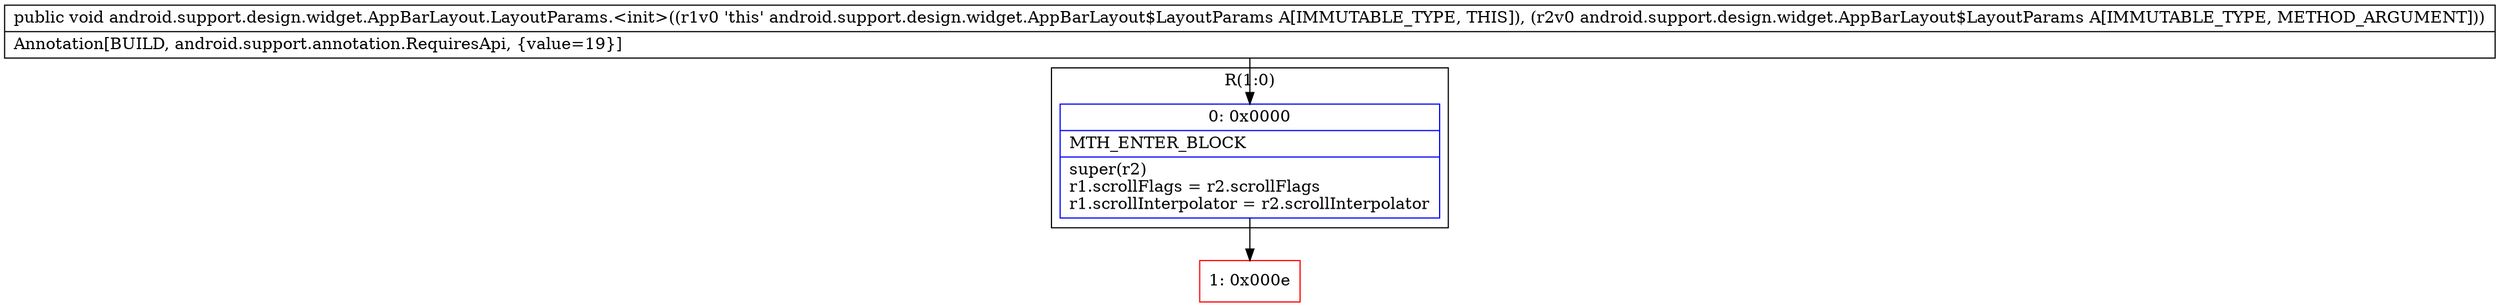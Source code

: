digraph "CFG forandroid.support.design.widget.AppBarLayout.LayoutParams.\<init\>(Landroid\/support\/design\/widget\/AppBarLayout$LayoutParams;)V" {
subgraph cluster_Region_979925306 {
label = "R(1:0)";
node [shape=record,color=blue];
Node_0 [shape=record,label="{0\:\ 0x0000|MTH_ENTER_BLOCK\l|super(r2)\lr1.scrollFlags = r2.scrollFlags\lr1.scrollInterpolator = r2.scrollInterpolator\l}"];
}
Node_1 [shape=record,color=red,label="{1\:\ 0x000e}"];
MethodNode[shape=record,label="{public void android.support.design.widget.AppBarLayout.LayoutParams.\<init\>((r1v0 'this' android.support.design.widget.AppBarLayout$LayoutParams A[IMMUTABLE_TYPE, THIS]), (r2v0 android.support.design.widget.AppBarLayout$LayoutParams A[IMMUTABLE_TYPE, METHOD_ARGUMENT]))  | Annotation[BUILD, android.support.annotation.RequiresApi, \{value=19\}]\l}"];
MethodNode -> Node_0;
Node_0 -> Node_1;
}

